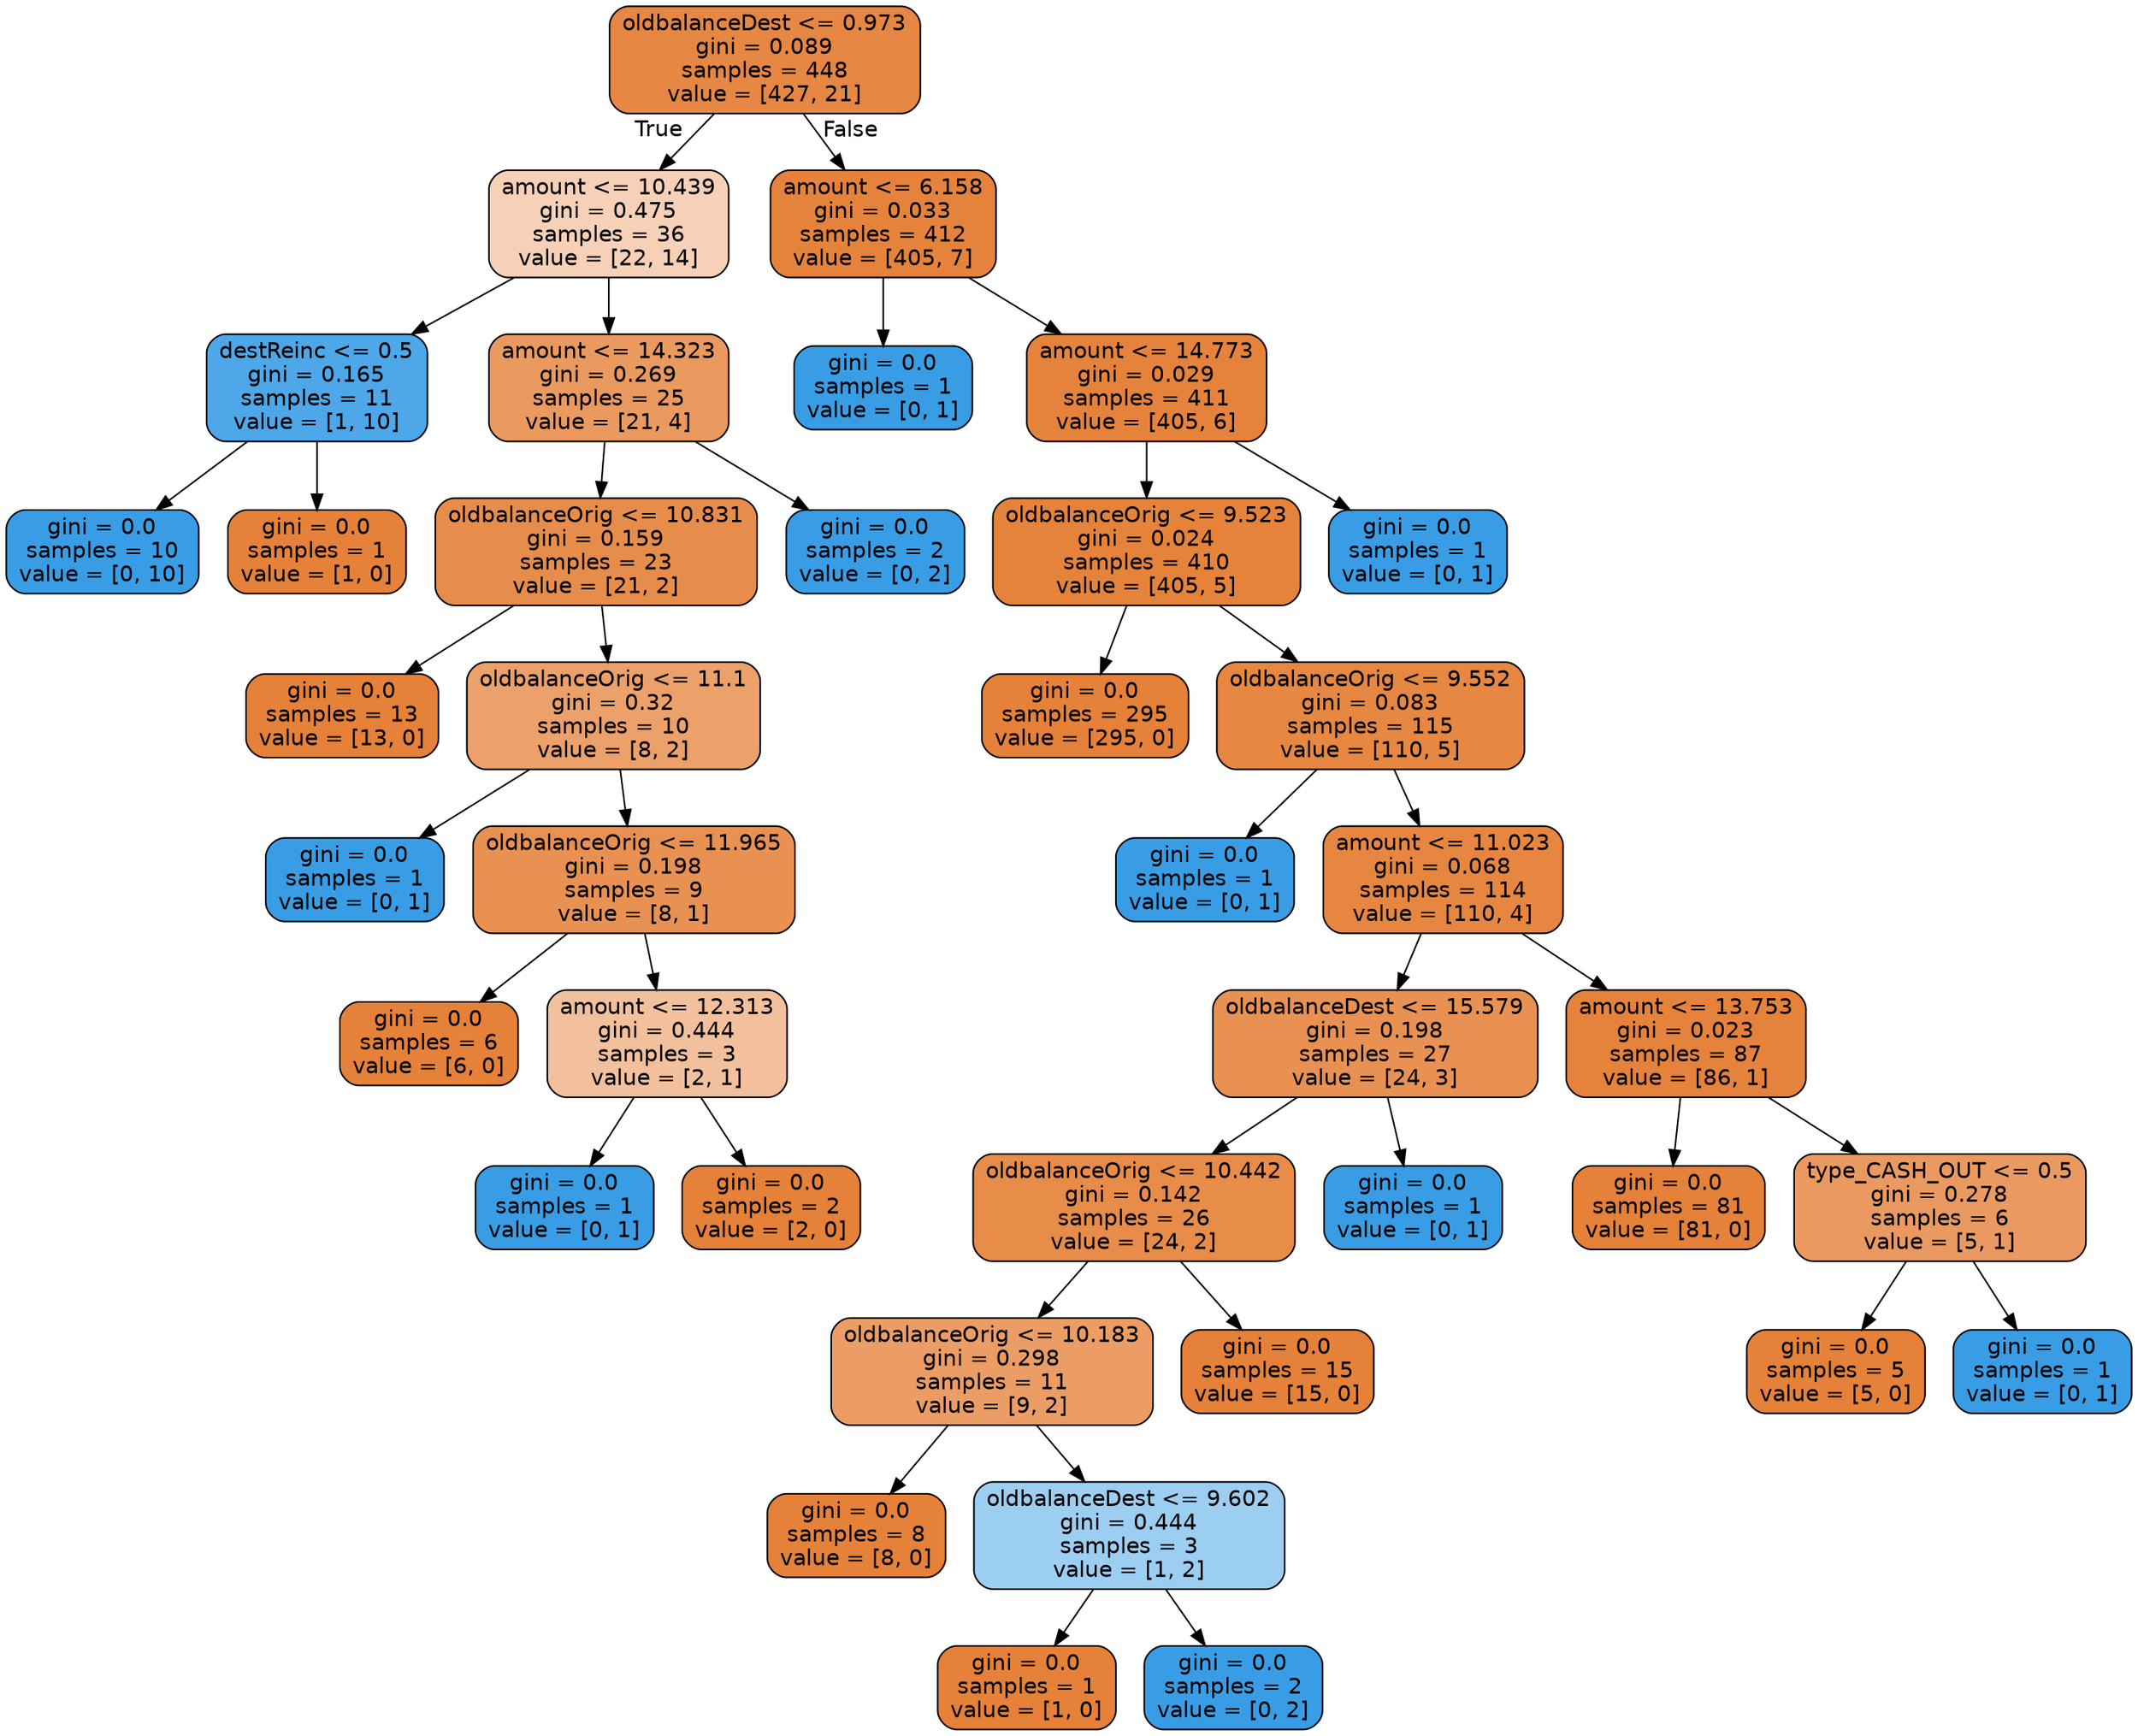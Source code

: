 digraph Tree {
node [shape=box, style="filled, rounded", color="black", fontname="helvetica"] ;
edge [fontname="helvetica"] ;
0 [label="oldbalanceDest <= 0.973\ngini = 0.089\nsamples = 448\nvalue = [427, 21]", fillcolor="#e68743"] ;
1 [label="amount <= 10.439\ngini = 0.475\nsamples = 36\nvalue = [22, 14]", fillcolor="#f6d1b7"] ;
0 -> 1 [labeldistance=2.5, labelangle=45, headlabel="True"] ;
2 [label="destReinc <= 0.5\ngini = 0.165\nsamples = 11\nvalue = [1, 10]", fillcolor="#4da7e8"] ;
1 -> 2 ;
3 [label="gini = 0.0\nsamples = 10\nvalue = [0, 10]", fillcolor="#399de5"] ;
2 -> 3 ;
4 [label="gini = 0.0\nsamples = 1\nvalue = [1, 0]", fillcolor="#e58139"] ;
2 -> 4 ;
5 [label="amount <= 14.323\ngini = 0.269\nsamples = 25\nvalue = [21, 4]", fillcolor="#ea995f"] ;
1 -> 5 ;
6 [label="oldbalanceOrig <= 10.831\ngini = 0.159\nsamples = 23\nvalue = [21, 2]", fillcolor="#e78d4c"] ;
5 -> 6 ;
7 [label="gini = 0.0\nsamples = 13\nvalue = [13, 0]", fillcolor="#e58139"] ;
6 -> 7 ;
8 [label="oldbalanceOrig <= 11.1\ngini = 0.32\nsamples = 10\nvalue = [8, 2]", fillcolor="#eca06a"] ;
6 -> 8 ;
9 [label="gini = 0.0\nsamples = 1\nvalue = [0, 1]", fillcolor="#399de5"] ;
8 -> 9 ;
10 [label="oldbalanceOrig <= 11.965\ngini = 0.198\nsamples = 9\nvalue = [8, 1]", fillcolor="#e89152"] ;
8 -> 10 ;
11 [label="gini = 0.0\nsamples = 6\nvalue = [6, 0]", fillcolor="#e58139"] ;
10 -> 11 ;
12 [label="amount <= 12.313\ngini = 0.444\nsamples = 3\nvalue = [2, 1]", fillcolor="#f2c09c"] ;
10 -> 12 ;
13 [label="gini = 0.0\nsamples = 1\nvalue = [0, 1]", fillcolor="#399de5"] ;
12 -> 13 ;
14 [label="gini = 0.0\nsamples = 2\nvalue = [2, 0]", fillcolor="#e58139"] ;
12 -> 14 ;
15 [label="gini = 0.0\nsamples = 2\nvalue = [0, 2]", fillcolor="#399de5"] ;
5 -> 15 ;
16 [label="amount <= 6.158\ngini = 0.033\nsamples = 412\nvalue = [405, 7]", fillcolor="#e5833c"] ;
0 -> 16 [labeldistance=2.5, labelangle=-45, headlabel="False"] ;
17 [label="gini = 0.0\nsamples = 1\nvalue = [0, 1]", fillcolor="#399de5"] ;
16 -> 17 ;
18 [label="amount <= 14.773\ngini = 0.029\nsamples = 411\nvalue = [405, 6]", fillcolor="#e5833c"] ;
16 -> 18 ;
19 [label="oldbalanceOrig <= 9.523\ngini = 0.024\nsamples = 410\nvalue = [405, 5]", fillcolor="#e5833b"] ;
18 -> 19 ;
20 [label="gini = 0.0\nsamples = 295\nvalue = [295, 0]", fillcolor="#e58139"] ;
19 -> 20 ;
21 [label="oldbalanceOrig <= 9.552\ngini = 0.083\nsamples = 115\nvalue = [110, 5]", fillcolor="#e68742"] ;
19 -> 21 ;
22 [label="gini = 0.0\nsamples = 1\nvalue = [0, 1]", fillcolor="#399de5"] ;
21 -> 22 ;
23 [label="amount <= 11.023\ngini = 0.068\nsamples = 114\nvalue = [110, 4]", fillcolor="#e68640"] ;
21 -> 23 ;
24 [label="oldbalanceDest <= 15.579\ngini = 0.198\nsamples = 27\nvalue = [24, 3]", fillcolor="#e89152"] ;
23 -> 24 ;
25 [label="oldbalanceOrig <= 10.442\ngini = 0.142\nsamples = 26\nvalue = [24, 2]", fillcolor="#e78c49"] ;
24 -> 25 ;
26 [label="oldbalanceOrig <= 10.183\ngini = 0.298\nsamples = 11\nvalue = [9, 2]", fillcolor="#eb9d65"] ;
25 -> 26 ;
27 [label="gini = 0.0\nsamples = 8\nvalue = [8, 0]", fillcolor="#e58139"] ;
26 -> 27 ;
28 [label="oldbalanceDest <= 9.602\ngini = 0.444\nsamples = 3\nvalue = [1, 2]", fillcolor="#9ccef2"] ;
26 -> 28 ;
29 [label="gini = 0.0\nsamples = 1\nvalue = [1, 0]", fillcolor="#e58139"] ;
28 -> 29 ;
30 [label="gini = 0.0\nsamples = 2\nvalue = [0, 2]", fillcolor="#399de5"] ;
28 -> 30 ;
31 [label="gini = 0.0\nsamples = 15\nvalue = [15, 0]", fillcolor="#e58139"] ;
25 -> 31 ;
32 [label="gini = 0.0\nsamples = 1\nvalue = [0, 1]", fillcolor="#399de5"] ;
24 -> 32 ;
33 [label="amount <= 13.753\ngini = 0.023\nsamples = 87\nvalue = [86, 1]", fillcolor="#e5823b"] ;
23 -> 33 ;
34 [label="gini = 0.0\nsamples = 81\nvalue = [81, 0]", fillcolor="#e58139"] ;
33 -> 34 ;
35 [label="type_CASH_OUT <= 0.5\ngini = 0.278\nsamples = 6\nvalue = [5, 1]", fillcolor="#ea9a61"] ;
33 -> 35 ;
36 [label="gini = 0.0\nsamples = 5\nvalue = [5, 0]", fillcolor="#e58139"] ;
35 -> 36 ;
37 [label="gini = 0.0\nsamples = 1\nvalue = [0, 1]", fillcolor="#399de5"] ;
35 -> 37 ;
38 [label="gini = 0.0\nsamples = 1\nvalue = [0, 1]", fillcolor="#399de5"] ;
18 -> 38 ;
}